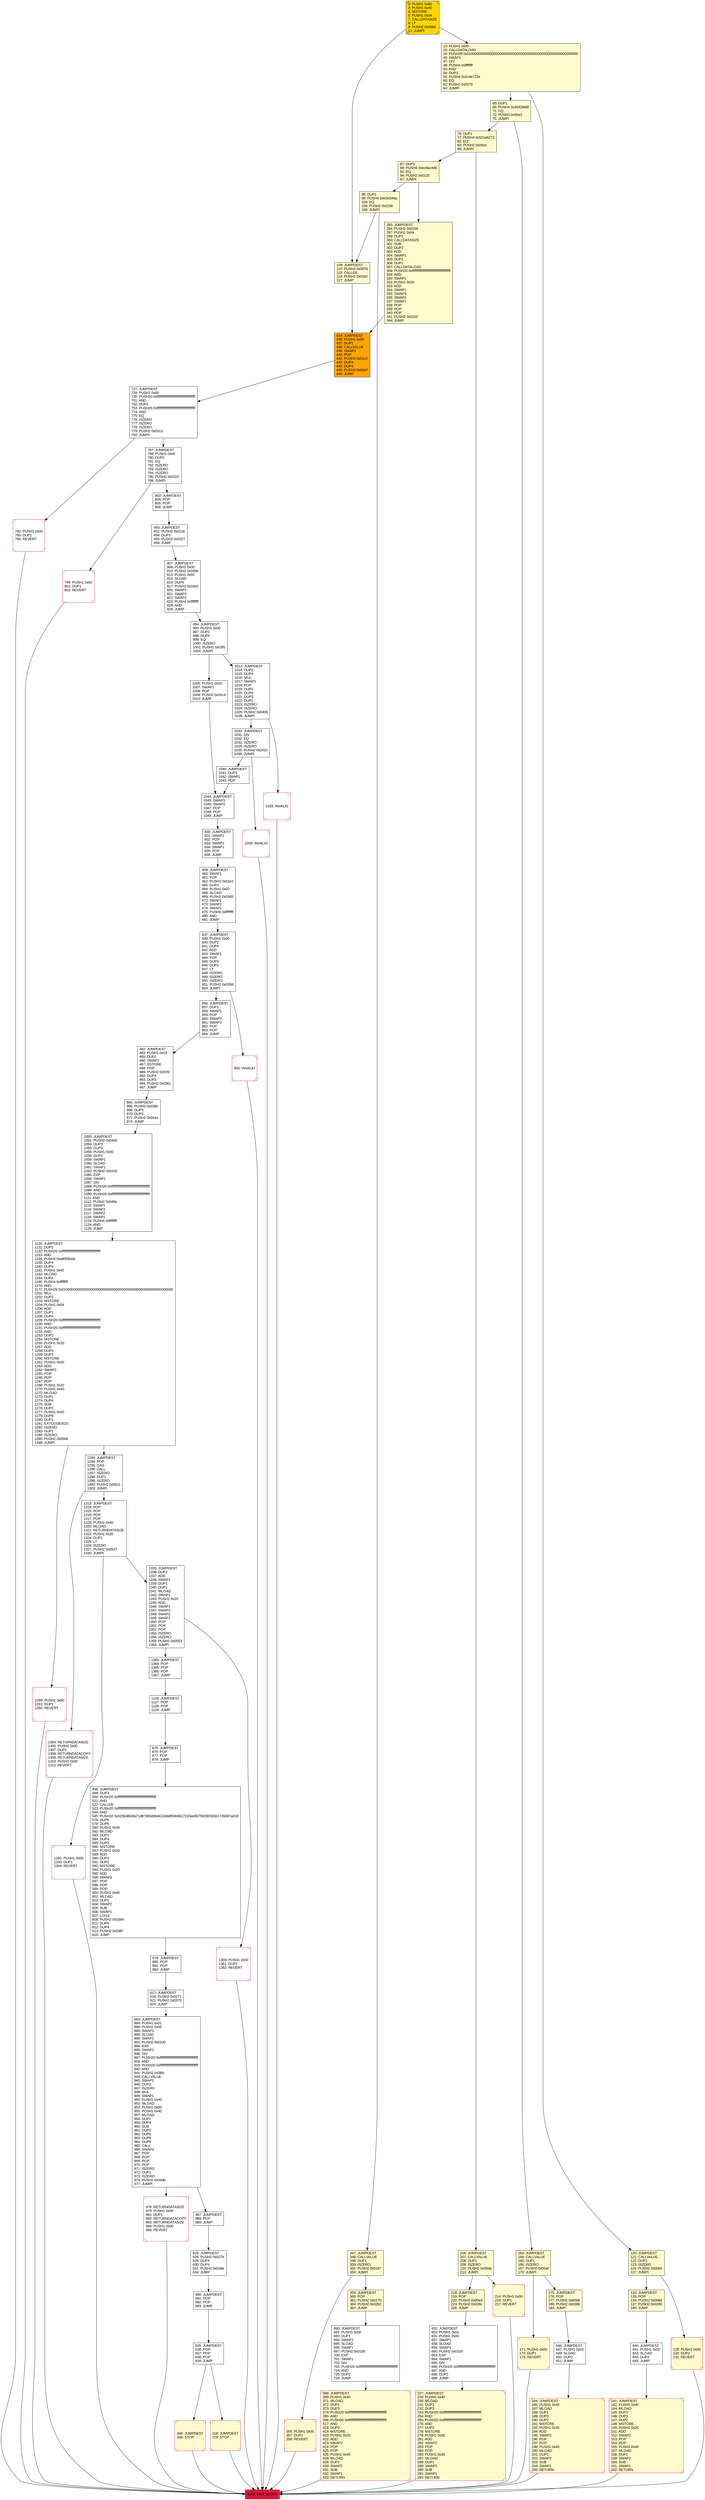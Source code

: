 digraph G {
bgcolor=transparent rankdir=UD;
node [shape=box style=filled color=black fillcolor=white fontname=arial fontcolor=black];
1304 [label="1304: RETURNDATASIZE\l1305: PUSH1 0x00\l1307: DUP1\l1308: RETURNDATACOPY\l1309: RETURNDATASIZE\l1310: PUSH1 0x00\l1312: REVERT\l" shape=Msquare color=crimson ];
690 [label="690: JUMPDEST\l691: PUSH1 0x00\l693: DUP1\l694: SWAP1\l695: SLOAD\l696: SWAP1\l697: PUSH2 0x0100\l700: EXP\l701: SWAP1\l702: DIV\l703: PUSH20 0xffffffffffffffffffffffffffffffffffffffff\l724: AND\l725: DUP2\l726: JUMP\l" ];
807 [label="807: JUMPDEST\l808: PUSH1 0x00\l810: PUSH2 0x033e\l813: PUSH1 0x02\l815: SLOAD\l816: DUP4\l817: PUSH2 0x03e2\l820: SWAP1\l821: SWAP2\l822: SWAP1\l823: PUSH4 0xffffffff\l828: AND\l829: JUMP\l" ];
625 [label="625: JUMPDEST\l626: PUSH2 0x027b\l629: DUP4\l630: DUP4\l631: PUSH2 0x03de\l634: JUMP\l" ];
171 [label="171: PUSH1 0x00\l173: DUP1\l174: REVERT\l" fillcolor=lemonchiffon shape=Msquare color=crimson ];
184 [label="184: JUMPDEST\l185: PUSH1 0x40\l187: MLOAD\l188: DUP1\l189: DUP3\l190: DUP2\l191: MSTORE\l192: PUSH1 0x20\l194: ADD\l195: SWAP2\l196: POP\l197: POP\l198: PUSH1 0x40\l200: MLOAD\l201: DUP1\l202: SWAP2\l203: SUB\l204: SWAP1\l205: RETURN\l" fillcolor=lemonchiffon shape=Msquare color=crimson ];
1050 [label="1050: JUMPDEST\l1051: PUSH2 0x0466\l1054: DUP3\l1055: DUP3\l1056: PUSH1 0x00\l1058: DUP1\l1059: SWAP1\l1060: SLOAD\l1061: SWAP1\l1062: PUSH2 0x0100\l1065: EXP\l1066: SWAP1\l1067: DIV\l1068: PUSH20 0xffffffffffffffffffffffffffffffffffffffff\l1089: AND\l1090: PUSH20 0xffffffffffffffffffffffffffffffffffffffff\l1111: AND\l1112: PUSH2 0x046a\l1115: SWAP1\l1116: SWAP3\l1117: SWAP2\l1118: SWAP1\l1119: PUSH4 0xffffffff\l1124: AND\l1125: JUMP\l" ];
1030 [label="1030: JUMPDEST\l1031: DIV\l1032: EQ\l1033: ISZERO\l1034: ISZERO\l1035: PUSH2 0x0410\l1038: JUMPI\l" ];
218 [label="218: JUMPDEST\l219: POP\l220: PUSH2 0x00e3\l223: PUSH2 0x028c\l226: JUMP\l" fillcolor=lemonchiffon ];
652 [label="652: JUMPDEST\l653: PUSH1 0x01\l655: PUSH1 0x00\l657: SWAP1\l658: SLOAD\l659: SWAP1\l660: PUSH2 0x0100\l663: EXP\l664: SWAP1\l665: DIV\l666: PUSH20 0xffffffffffffffffffffffffffffffffffffffff\l687: AND\l688: DUP2\l689: JUMP\l" ];
1313 [label="1313: JUMPDEST\l1314: POP\l1315: POP\l1316: POP\l1317: POP\l1318: PUSH1 0x40\l1320: MLOAD\l1321: RETURNDATASIZE\l1322: PUSH1 0x20\l1324: DUP2\l1325: LT\l1326: ISZERO\l1327: PUSH2 0x0537\l1330: JUMPI\l" ];
1331 [label="1331: PUSH1 0x00\l1333: DUP1\l1334: REVERT\l" shape=Msquare color=crimson ];
990 [label="990: JUMPDEST\l991: POP\l992: POP\l993: JUMP\l" ];
830 [label="830: JUMPDEST\l831: SWAP1\l832: POP\l833: SWAP2\l834: SWAP1\l835: POP\l836: JUMP\l" ];
1335 [label="1335: JUMPDEST\l1336: DUP2\l1337: ADD\l1338: SWAP1\l1339: DUP1\l1340: DUP1\l1341: MLOAD\l1342: SWAP1\l1343: PUSH1 0x20\l1345: ADD\l1346: SWAP1\l1347: SWAP3\l1348: SWAP2\l1349: SWAP1\l1350: POP\l1351: POP\l1352: POP\l1353: ISZERO\l1354: ISZERO\l1355: PUSH2 0x0553\l1358: JUMPI\l" ];
635 [label="635: JUMPDEST\l636: POP\l637: POP\l638: POP\l639: JUMP\l" ];
132 [label="132: JUMPDEST\l133: POP\l134: PUSH2 0x008d\l137: PUSH2 0x0280\l140: JUMP\l" fillcolor=lemonchiffon ];
875 [label="875: JUMPDEST\l876: POP\l877: POP\l878: JUMP\l" ];
128 [label="128: PUSH1 0x00\l130: DUP1\l131: REVERT\l" fillcolor=lemonchiffon shape=Msquare color=crimson ];
646 [label="646: JUMPDEST\l647: PUSH1 0x03\l649: SLOAD\l650: DUP2\l651: JUMP\l" ];
368 [label="368: JUMPDEST\l369: PUSH1 0x40\l371: MLOAD\l372: DUP1\l373: DUP3\l374: PUSH20 0xffffffffffffffffffffffffffffffffffffffff\l395: AND\l396: PUSH20 0xffffffffffffffffffffffffffffffffffffffff\l417: AND\l418: DUP2\l419: MSTORE\l420: PUSH1 0x20\l422: ADD\l423: SWAP2\l424: POP\l425: POP\l426: PUSH1 0x40\l428: MLOAD\l429: DUP1\l430: SWAP2\l431: SUB\l432: SWAP1\l433: RETURN\l" fillcolor=lemonchiffon shape=Msquare color=crimson ];
879 [label="879: JUMPDEST\l880: POP\l881: POP\l882: JUMP\l" ];
482 [label="482: JUMPDEST\l483: PUSH1 0x03\l485: DUP2\l486: SWAP1\l487: SSTORE\l488: POP\l489: PUSH2 0x01f2\l492: DUP4\l493: DUP3\l494: PUSH2 0x0361\l497: JUMP\l" ];
1289 [label="1289: PUSH1 0x00\l1291: DUP1\l1292: REVERT\l" shape=Msquare color=crimson ];
727 [label="727: JUMPDEST\l728: PUSH1 0x00\l730: PUSH20 0xffffffffffffffffffffffffffffffffffffffff\l751: AND\l752: DUP3\l753: PUSH20 0xffffffffffffffffffffffffffffffffffffffff\l774: AND\l775: EQ\l776: ISZERO\l777: ISZERO\l778: ISZERO\l779: PUSH2 0x0313\l782: JUMPI\l" ];
1044 [label="1044: JUMPDEST\l1045: SWAP3\l1046: SWAP2\l1047: POP\l1048: POP\l1049: JUMP\l" ];
1126 [label="1126: JUMPDEST\l1127: POP\l1128: POP\l1129: JUMP\l" ];
783 [label="783: PUSH1 0x00\l785: DUP1\l786: REVERT\l" shape=Msquare color=crimson ];
434 [label="434: JUMPDEST\l435: PUSH1 0x00\l437: DUP1\l438: CALLVALUE\l439: SWAP2\l440: POP\l441: PUSH2 0x01c2\l444: DUP4\l445: DUP4\l446: PUSH2 0x02d7\l449: JUMP\l" fillcolor=orange ];
227 [label="227: JUMPDEST\l228: PUSH1 0x40\l230: MLOAD\l231: DUP1\l232: DUP3\l233: PUSH20 0xffffffffffffffffffffffffffffffffffffffff\l254: AND\l255: PUSH20 0xffffffffffffffffffffffffffffffffffffffff\l276: AND\l277: DUP2\l278: MSTORE\l279: PUSH1 0x20\l281: ADD\l282: SWAP2\l283: POP\l284: POP\l285: PUSH1 0x40\l287: MLOAD\l288: DUP1\l289: SWAP2\l290: SUB\l291: SWAP1\l292: RETURN\l" fillcolor=lemonchiffon shape=Msquare color=crimson ];
1039 [label="1039: INVALID\l" shape=Msquare color=crimson ];
109 [label="109: JUMPDEST\l110: PUSH2 0x0076\l113: CALLER\l114: PUSH2 0x01b2\l117: JUMP\l" fillcolor=lemonchiffon ];
175 [label="175: JUMPDEST\l176: POP\l177: PUSH2 0x00b8\l180: PUSH2 0x0286\l183: JUMP\l" fillcolor=lemonchiffon ];
1363 [label="1363: JUMPDEST\l1364: POP\l1365: POP\l1366: POP\l1367: JUMP\l" ];
98 [label="98: DUP1\l99: PUSH4 0xfc0c546a\l104: EQ\l105: PUSH2 0x015b\l108: JUMPI\l" fillcolor=lemonchiffon ];
1005 [label="1005: PUSH1 0x00\l1007: SWAP1\l1008: POP\l1009: PUSH2 0x0414\l1012: JUMP\l" ];
65 [label="65: DUP1\l66: PUSH4 0x4042b66f\l71: EQ\l72: PUSH2 0x00a3\l75: JUMPI\l" fillcolor=lemonchiffon ];
13 [label="13: PUSH1 0x00\l15: CALLDATALOAD\l16: PUSH29 0x0100000000000000000000000000000000000000000000000000000000\l46: SWAP1\l47: DIV\l48: PUSH4 0xffffffff\l53: AND\l54: DUP1\l55: PUSH4 0x2c4e722e\l60: EQ\l61: PUSH2 0x0078\l64: JUMPI\l" fillcolor=lemonchiffon ];
1029 [label="1029: INVALID\l" shape=Msquare color=crimson ];
617 [label="617: JUMPDEST\l618: PUSH2 0x0271\l621: PUSH2 0x0373\l624: JUMP\l" ];
141 [label="141: JUMPDEST\l142: PUSH1 0x40\l144: MLOAD\l145: DUP1\l146: DUP3\l147: DUP2\l148: MSTORE\l149: PUSH1 0x20\l151: ADD\l152: SWAP2\l153: POP\l154: POP\l155: PUSH1 0x40\l157: MLOAD\l158: DUP1\l159: SWAP2\l160: SUB\l161: SWAP1\l162: RETURN\l" fillcolor=lemonchiffon shape=Msquare color=crimson ];
799 [label="799: PUSH1 0x00\l801: DUP1\l802: REVERT\l" shape=Msquare color=crimson ];
355 [label="355: PUSH1 0x00\l357: DUP1\l358: REVERT\l" fillcolor=lemonchiffon shape=Msquare color=crimson ];
1130 [label="1130: JUMPDEST\l1131: DUP3\l1132: PUSH20 0xffffffffffffffffffffffffffffffffffffffff\l1153: AND\l1154: PUSH4 0xa9059cbb\l1159: DUP4\l1160: DUP4\l1161: PUSH1 0x40\l1163: MLOAD\l1164: DUP4\l1165: PUSH4 0xffffffff\l1170: AND\l1171: PUSH29 0x0100000000000000000000000000000000000000000000000000000000\l1201: MUL\l1202: DUP2\l1203: MSTORE\l1204: PUSH1 0x04\l1206: ADD\l1207: DUP1\l1208: DUP4\l1209: PUSH20 0xffffffffffffffffffffffffffffffffffffffff\l1230: AND\l1231: PUSH20 0xffffffffffffffffffffffffffffffffffffffff\l1252: AND\l1253: DUP2\l1254: MSTORE\l1255: PUSH1 0x20\l1257: ADD\l1258: DUP3\l1259: DUP2\l1260: MSTORE\l1261: PUSH1 0x20\l1263: ADD\l1264: SWAP3\l1265: POP\l1266: POP\l1267: POP\l1268: PUSH1 0x20\l1270: PUSH1 0x40\l1272: MLOAD\l1273: DUP1\l1274: DUP4\l1275: SUB\l1276: DUP2\l1277: PUSH1 0x00\l1279: DUP8\l1280: DUP1\l1281: EXTCODESIZE\l1282: ISZERO\l1283: DUP1\l1284: ISZERO\l1285: PUSH2 0x050d\l1288: JUMPI\l" ];
293 [label="293: JUMPDEST\l294: PUSH2 0x0159\l297: PUSH1 0x04\l299: DUP1\l300: CALLDATASIZE\l301: SUB\l302: DUP2\l303: ADD\l304: SWAP1\l305: DUP1\l306: DUP1\l307: CALLDATALOAD\l308: PUSH20 0xffffffffffffffffffffffffffffffffffffffff\l329: AND\l330: SWAP1\l331: PUSH1 0x20\l333: ADD\l334: SWAP1\l335: SWAP3\l336: SWAP2\l337: SWAP1\l338: POP\l339: POP\l340: POP\l341: PUSH2 0x01b2\l344: JUMP\l" fillcolor=lemonchiffon ];
994 [label="994: JUMPDEST\l995: PUSH1 0x00\l997: DUP1\l998: DUP4\l999: EQ\l1000: ISZERO\l1001: PUSH2 0x03f5\l1004: JUMPI\l" ];
87 [label="87: DUP1\l88: PUSH4 0xec8ac4d8\l93: EQ\l94: PUSH2 0x0125\l97: JUMPI\l" fillcolor=lemonchiffon ];
347 [label="347: JUMPDEST\l348: CALLVALUE\l349: DUP1\l350: ISZERO\l351: PUSH2 0x0167\l354: JUMPI\l" fillcolor=lemonchiffon ];
883 [label="883: JUMPDEST\l884: PUSH1 0x01\l886: PUSH1 0x00\l888: SWAP1\l889: SLOAD\l890: SWAP1\l891: PUSH2 0x0100\l894: EXP\l895: SWAP1\l896: DIV\l897: PUSH20 0xffffffffffffffffffffffffffffffffffffffff\l918: AND\l919: PUSH20 0xffffffffffffffffffffffffffffffffffffffff\l940: AND\l941: PUSH2 0x08fc\l944: CALLVALUE\l945: SWAP1\l946: DUP2\l947: ISZERO\l948: MUL\l949: SWAP1\l950: PUSH1 0x40\l952: MLOAD\l953: PUSH1 0x00\l955: PUSH1 0x40\l957: MLOAD\l958: DUP1\l959: DUP4\l960: SUB\l961: DUP2\l962: DUP6\l963: DUP9\l964: DUP9\l965: CALL\l966: SWAP4\l967: POP\l968: POP\l969: POP\l970: POP\l971: ISZERO\l972: DUP1\l973: ISZERO\l974: PUSH2 0x03db\l977: JUMPI\l" ];
978 [label="978: RETURNDATASIZE\l979: PUSH1 0x00\l981: DUP1\l982: RETURNDATACOPY\l983: RETURNDATASIZE\l984: PUSH1 0x00\l986: REVERT\l" shape=Msquare color=crimson ];
1293 [label="1293: JUMPDEST\l1294: POP\l1295: GAS\l1296: CALL\l1297: ISZERO\l1298: DUP1\l1299: ISZERO\l1300: PUSH2 0x0521\l1303: JUMPI\l" ];
359 [label="359: JUMPDEST\l360: POP\l361: PUSH2 0x0170\l364: PUSH2 0x02b2\l367: JUMP\l" fillcolor=lemonchiffon ];
345 [label="345: JUMPDEST\l346: STOP\l" fillcolor=lemonchiffon shape=Msquare color=crimson ];
787 [label="787: JUMPDEST\l788: PUSH1 0x00\l790: DUP2\l791: EQ\l792: ISZERO\l793: ISZERO\l794: ISZERO\l795: PUSH2 0x0323\l798: JUMPI\l" ];
865 [label="865: JUMPDEST\l866: PUSH2 0x036b\l869: DUP3\l870: DUP3\l871: PUSH2 0x041a\l874: JUMP\l" ];
1368 [label="1368: EXIT BLOCK\l" fillcolor=crimson ];
856 [label="856: JUMPDEST\l857: DUP1\l858: SWAP1\l859: POP\l860: SWAP3\l861: SWAP2\l862: POP\l863: POP\l864: JUMP\l" ];
118 [label="118: JUMPDEST\l119: STOP\l" fillcolor=lemonchiffon shape=Msquare color=crimson ];
1013 [label="1013: JUMPDEST\l1014: DUP2\l1015: DUP4\l1016: MUL\l1017: SWAP1\l1018: POP\l1019: DUP2\l1020: DUP4\l1021: DUP3\l1022: DUP2\l1023: ISZERO\l1024: ISZERO\l1025: PUSH2 0x0406\l1028: JUMPI\l" ];
76 [label="76: DUP1\l77: PUSH4 0x521eb273\l82: EQ\l83: PUSH2 0x00ce\l86: JUMPI\l" fillcolor=lemonchiffon ];
837 [label="837: JUMPDEST\l838: PUSH1 0x00\l840: DUP2\l841: DUP4\l842: ADD\l843: SWAP1\l844: POP\l845: DUP3\l846: DUP2\l847: LT\l848: ISZERO\l849: ISZERO\l850: ISZERO\l851: PUSH2 0x0358\l854: JUMPI\l" ];
206 [label="206: JUMPDEST\l207: CALLVALUE\l208: DUP1\l209: ISZERO\l210: PUSH2 0x00da\l213: JUMPI\l" fillcolor=lemonchiffon ];
803 [label="803: JUMPDEST\l804: POP\l805: POP\l806: JUMP\l" ];
855 [label="855: INVALID\l" shape=Msquare color=crimson ];
1040 [label="1040: JUMPDEST\l1041: DUP1\l1042: SWAP1\l1043: POP\l" ];
0 [label="0: PUSH1 0x80\l2: PUSH1 0x40\l4: MSTORE\l5: PUSH1 0x04\l7: CALLDATASIZE\l8: LT\l9: PUSH2 0x006d\l12: JUMPI\l" fillcolor=lemonchiffon shape=Msquare fillcolor=gold ];
1359 [label="1359: PUSH1 0x00\l1361: DUP1\l1362: REVERT\l" shape=Msquare color=crimson ];
163 [label="163: JUMPDEST\l164: CALLVALUE\l165: DUP1\l166: ISZERO\l167: PUSH2 0x00af\l170: JUMPI\l" fillcolor=lemonchiffon ];
450 [label="450: JUMPDEST\l451: PUSH2 0x01cb\l454: DUP3\l455: PUSH2 0x0327\l458: JUMP\l" ];
120 [label="120: JUMPDEST\l121: CALLVALUE\l122: DUP1\l123: ISZERO\l124: PUSH2 0x0084\l127: JUMPI\l" fillcolor=lemonchiffon ];
459 [label="459: JUMPDEST\l460: SWAP1\l461: POP\l462: PUSH2 0x01e2\l465: DUP3\l466: PUSH1 0x03\l468: SLOAD\l469: PUSH2 0x0345\l472: SWAP1\l473: SWAP2\l474: SWAP1\l475: PUSH4 0xffffffff\l480: AND\l481: JUMP\l" ];
214 [label="214: PUSH1 0x00\l216: DUP1\l217: REVERT\l" fillcolor=lemonchiffon shape=Msquare color=crimson ];
498 [label="498: JUMPDEST\l499: DUP3\l500: PUSH20 0xffffffffffffffffffffffffffffffffffffffff\l521: AND\l522: CALLER\l523: PUSH20 0xffffffffffffffffffffffffffffffffffffffff\l544: AND\l545: PUSH32 0x623b3804fa71d67900d064613da8f94b9617215ee90799290593e1745087ad18\l578: DUP5\l579: DUP5\l580: PUSH1 0x40\l582: MLOAD\l583: DUP1\l584: DUP4\l585: DUP2\l586: MSTORE\l587: PUSH1 0x20\l589: ADD\l590: DUP3\l591: DUP2\l592: MSTORE\l593: PUSH1 0x20\l595: ADD\l596: SWAP3\l597: POP\l598: POP\l599: POP\l600: PUSH1 0x40\l602: MLOAD\l603: DUP1\l604: SWAP2\l605: SUB\l606: SWAP1\l607: LOG3\l608: PUSH2 0x0269\l611: DUP4\l612: DUP4\l613: PUSH2 0x036f\l616: JUMP\l" ];
640 [label="640: JUMPDEST\l641: PUSH1 0x02\l643: SLOAD\l644: DUP2\l645: JUMP\l" ];
987 [label="987: JUMPDEST\l988: POP\l989: JUMP\l" ];
883 -> 978;
1313 -> 1331;
109 -> 434;
13 -> 65;
87 -> 293;
347 -> 359;
98 -> 109;
727 -> 783;
1130 -> 1293;
347 -> 355;
76 -> 206;
1313 -> 1335;
1126 -> 875;
837 -> 855;
990 -> 635;
459 -> 837;
978 -> 1368;
175 -> 646;
625 -> 990;
345 -> 1368;
879 -> 617;
434 -> 727;
355 -> 1368;
803 -> 450;
1005 -> 1044;
206 -> 214;
218 -> 652;
1363 -> 1126;
652 -> 227;
76 -> 87;
787 -> 803;
690 -> 368;
994 -> 1013;
646 -> 184;
1335 -> 1363;
214 -> 1368;
855 -> 1368;
883 -> 987;
1359 -> 1368;
1044 -> 830;
118 -> 1368;
837 -> 856;
1030 -> 1039;
640 -> 141;
807 -> 994;
1040 -> 1044;
1293 -> 1304;
1331 -> 1368;
13 -> 120;
1050 -> 1130;
359 -> 690;
171 -> 1368;
0 -> 13;
184 -> 1368;
65 -> 163;
120 -> 128;
635 -> 345;
875 -> 498;
1013 -> 1029;
1293 -> 1313;
65 -> 76;
0 -> 109;
1304 -> 1368;
498 -> 879;
163 -> 175;
865 -> 1050;
132 -> 640;
1029 -> 1368;
830 -> 459;
727 -> 787;
163 -> 171;
1030 -> 1040;
141 -> 1368;
799 -> 1368;
206 -> 218;
120 -> 132;
227 -> 1368;
1039 -> 1368;
1130 -> 1289;
1013 -> 1030;
1289 -> 1368;
994 -> 1005;
87 -> 98;
787 -> 799;
293 -> 434;
450 -> 807;
482 -> 865;
617 -> 883;
783 -> 1368;
1335 -> 1359;
635 -> 118;
128 -> 1368;
987 -> 625;
368 -> 1368;
98 -> 347;
856 -> 482;
}